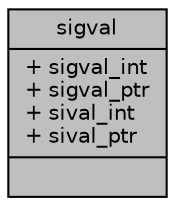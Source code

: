 digraph "sigval"
{
 // LATEX_PDF_SIZE
  edge [fontname="Helvetica",fontsize="10",labelfontname="Helvetica",labelfontsize="10"];
  node [fontname="Helvetica",fontsize="10",shape=record];
  Node1 [label="{sigval\n|+ sigval_int\l+ sigval_ptr\l+ sival_int\l+ sival_ptr\l|}",height=0.2,width=0.4,color="black", fillcolor="grey75", style="filled", fontcolor="black",tooltip=" "];
}
